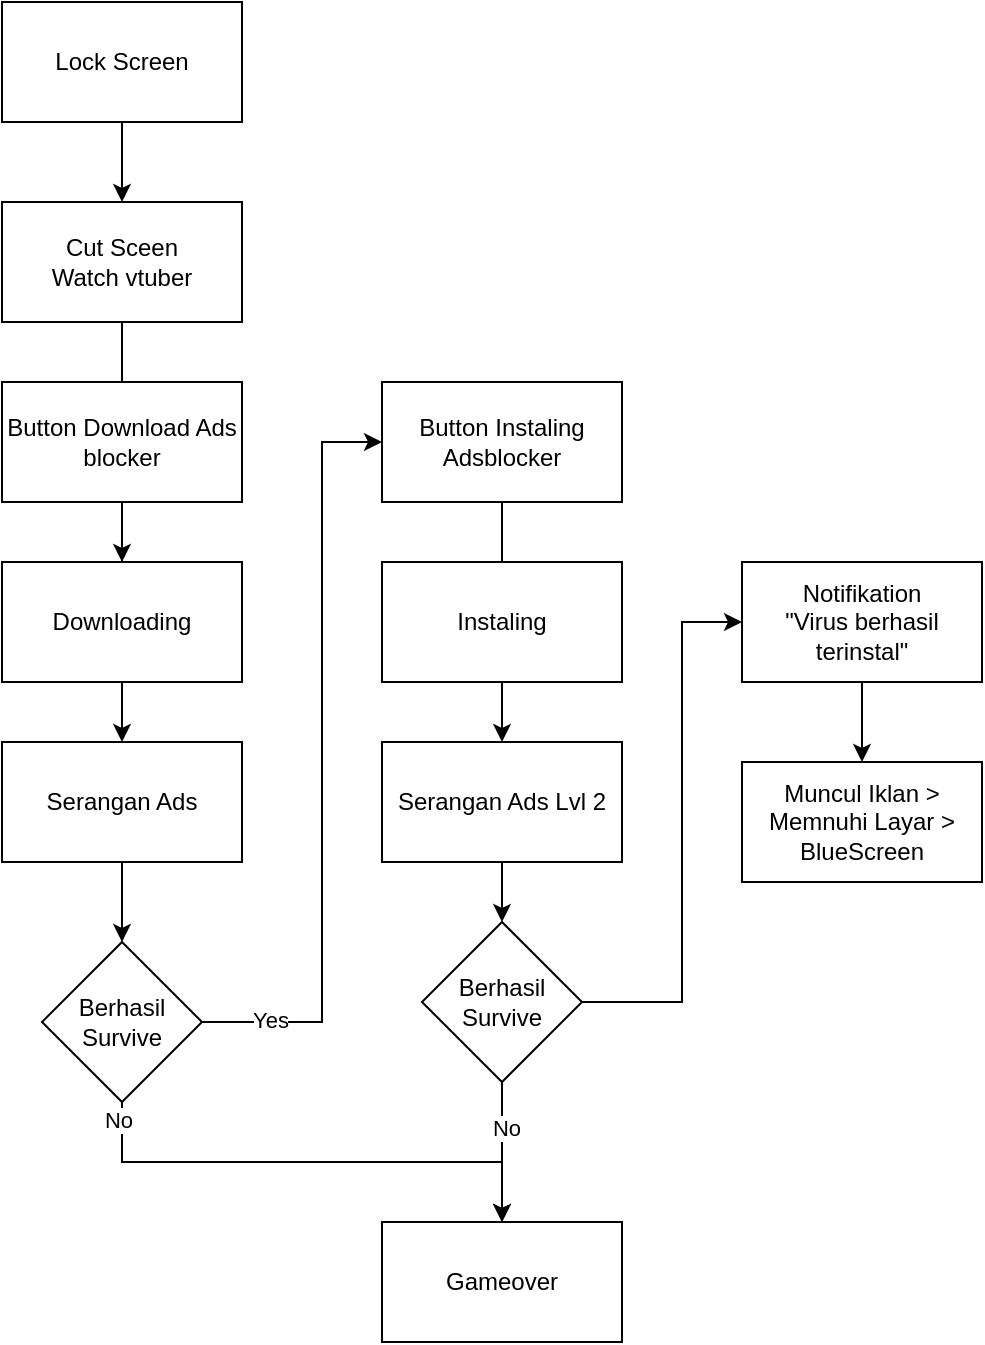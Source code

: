 <mxfile version="23.0.1" type="github">
  <diagram name="Page-1" id="N2ruBHoGZCZA3nB9Yc_V">
    <mxGraphModel dx="1035" dy="522" grid="1" gridSize="10" guides="1" tooltips="1" connect="1" arrows="1" fold="1" page="1" pageScale="1" pageWidth="850" pageHeight="1100" math="0" shadow="0">
      <root>
        <mxCell id="0" />
        <mxCell id="1" parent="0" />
        <mxCell id="HMO_7fgYcS76zNm1WgYr-12" value="" style="edgeStyle=orthogonalEdgeStyle;rounded=0;orthogonalLoop=1;jettySize=auto;html=1;" edge="1" parent="1" source="HMO_7fgYcS76zNm1WgYr-1" target="HMO_7fgYcS76zNm1WgYr-3">
          <mxGeometry relative="1" as="geometry" />
        </mxCell>
        <mxCell id="HMO_7fgYcS76zNm1WgYr-1" value="Lock Screen" style="rounded=0;whiteSpace=wrap;html=1;" vertex="1" parent="1">
          <mxGeometry x="80" y="80" width="120" height="60" as="geometry" />
        </mxCell>
        <mxCell id="HMO_7fgYcS76zNm1WgYr-13" value="" style="edgeStyle=orthogonalEdgeStyle;rounded=0;orthogonalLoop=1;jettySize=auto;html=1;" edge="1" parent="1" source="HMO_7fgYcS76zNm1WgYr-3" target="HMO_7fgYcS76zNm1WgYr-5">
          <mxGeometry relative="1" as="geometry" />
        </mxCell>
        <mxCell id="HMO_7fgYcS76zNm1WgYr-3" value="Cut Sceen&lt;br&gt;Watch vtuber" style="rounded=0;whiteSpace=wrap;html=1;" vertex="1" parent="1">
          <mxGeometry x="80" y="180" width="120" height="60" as="geometry" />
        </mxCell>
        <mxCell id="HMO_7fgYcS76zNm1WgYr-14" value="" style="edgeStyle=orthogonalEdgeStyle;rounded=0;orthogonalLoop=1;jettySize=auto;html=1;" edge="1" parent="1" source="HMO_7fgYcS76zNm1WgYr-4" target="HMO_7fgYcS76zNm1WgYr-7">
          <mxGeometry relative="1" as="geometry" />
        </mxCell>
        <mxCell id="HMO_7fgYcS76zNm1WgYr-4" value="Button Download Ads blocker" style="rounded=0;whiteSpace=wrap;html=1;" vertex="1" parent="1">
          <mxGeometry x="80" y="270" width="120" height="60" as="geometry" />
        </mxCell>
        <mxCell id="HMO_7fgYcS76zNm1WgYr-5" value="Downloading" style="rounded=0;whiteSpace=wrap;html=1;" vertex="1" parent="1">
          <mxGeometry x="80" y="360" width="120" height="60" as="geometry" />
        </mxCell>
        <mxCell id="HMO_7fgYcS76zNm1WgYr-19" value="" style="edgeStyle=orthogonalEdgeStyle;rounded=0;orthogonalLoop=1;jettySize=auto;html=1;" edge="1" parent="1" source="HMO_7fgYcS76zNm1WgYr-7" target="HMO_7fgYcS76zNm1WgYr-15">
          <mxGeometry relative="1" as="geometry" />
        </mxCell>
        <mxCell id="HMO_7fgYcS76zNm1WgYr-7" value="Serangan Ads" style="rounded=0;whiteSpace=wrap;html=1;" vertex="1" parent="1">
          <mxGeometry x="80" y="450" width="120" height="60" as="geometry" />
        </mxCell>
        <mxCell id="HMO_7fgYcS76zNm1WgYr-25" value="" style="edgeStyle=orthogonalEdgeStyle;rounded=0;orthogonalLoop=1;jettySize=auto;html=1;" edge="1" parent="1" source="HMO_7fgYcS76zNm1WgYr-8" target="HMO_7fgYcS76zNm1WgYr-10">
          <mxGeometry relative="1" as="geometry" />
        </mxCell>
        <mxCell id="HMO_7fgYcS76zNm1WgYr-8" value="Button Instaling Adsblocker" style="rounded=0;whiteSpace=wrap;html=1;" vertex="1" parent="1">
          <mxGeometry x="270" y="270" width="120" height="60" as="geometry" />
        </mxCell>
        <mxCell id="HMO_7fgYcS76zNm1WgYr-9" value="Instaling" style="rounded=0;whiteSpace=wrap;html=1;" vertex="1" parent="1">
          <mxGeometry x="270" y="360" width="120" height="60" as="geometry" />
        </mxCell>
        <mxCell id="HMO_7fgYcS76zNm1WgYr-26" value="" style="edgeStyle=orthogonalEdgeStyle;rounded=0;orthogonalLoop=1;jettySize=auto;html=1;" edge="1" parent="1" source="HMO_7fgYcS76zNm1WgYr-10" target="HMO_7fgYcS76zNm1WgYr-16">
          <mxGeometry relative="1" as="geometry" />
        </mxCell>
        <mxCell id="HMO_7fgYcS76zNm1WgYr-10" value="Serangan Ads Lvl 2" style="rounded=0;whiteSpace=wrap;html=1;" vertex="1" parent="1">
          <mxGeometry x="270" y="450" width="120" height="60" as="geometry" />
        </mxCell>
        <mxCell id="HMO_7fgYcS76zNm1WgYr-29" value="" style="edgeStyle=orthogonalEdgeStyle;rounded=0;orthogonalLoop=1;jettySize=auto;html=1;" edge="1" parent="1" source="HMO_7fgYcS76zNm1WgYr-11" target="HMO_7fgYcS76zNm1WgYr-28">
          <mxGeometry relative="1" as="geometry" />
        </mxCell>
        <mxCell id="HMO_7fgYcS76zNm1WgYr-11" value="Notifikation&lt;br&gt;&quot;Virus berhasil terinstal&quot;" style="rounded=0;whiteSpace=wrap;html=1;" vertex="1" parent="1">
          <mxGeometry x="450" y="360" width="120" height="60" as="geometry" />
        </mxCell>
        <mxCell id="HMO_7fgYcS76zNm1WgYr-17" style="edgeStyle=orthogonalEdgeStyle;rounded=0;orthogonalLoop=1;jettySize=auto;html=1;exitX=1;exitY=0.5;exitDx=0;exitDy=0;entryX=0;entryY=0.5;entryDx=0;entryDy=0;" edge="1" parent="1" source="HMO_7fgYcS76zNm1WgYr-15" target="HMO_7fgYcS76zNm1WgYr-8">
          <mxGeometry relative="1" as="geometry">
            <Array as="points">
              <mxPoint x="240" y="590" />
              <mxPoint x="240" y="300" />
            </Array>
          </mxGeometry>
        </mxCell>
        <mxCell id="HMO_7fgYcS76zNm1WgYr-18" value="Yes" style="edgeLabel;html=1;align=center;verticalAlign=middle;resizable=0;points=[];" vertex="1" connectable="0" parent="HMO_7fgYcS76zNm1WgYr-17">
          <mxGeometry x="-0.825" y="1" relative="1" as="geometry">
            <mxPoint as="offset" />
          </mxGeometry>
        </mxCell>
        <mxCell id="HMO_7fgYcS76zNm1WgYr-21" style="edgeStyle=orthogonalEdgeStyle;rounded=0;orthogonalLoop=1;jettySize=auto;html=1;exitX=0.5;exitY=1;exitDx=0;exitDy=0;entryX=0.5;entryY=0;entryDx=0;entryDy=0;" edge="1" parent="1" source="HMO_7fgYcS76zNm1WgYr-15" target="HMO_7fgYcS76zNm1WgYr-20">
          <mxGeometry relative="1" as="geometry" />
        </mxCell>
        <mxCell id="HMO_7fgYcS76zNm1WgYr-24" value="No" style="edgeLabel;html=1;align=center;verticalAlign=middle;resizable=0;points=[];" vertex="1" connectable="0" parent="HMO_7fgYcS76zNm1WgYr-21">
          <mxGeometry x="-0.927" y="-2" relative="1" as="geometry">
            <mxPoint as="offset" />
          </mxGeometry>
        </mxCell>
        <mxCell id="HMO_7fgYcS76zNm1WgYr-15" value="Berhasil Survive&lt;br&gt;" style="rhombus;whiteSpace=wrap;html=1;" vertex="1" parent="1">
          <mxGeometry x="100" y="550" width="80" height="80" as="geometry" />
        </mxCell>
        <mxCell id="HMO_7fgYcS76zNm1WgYr-22" value="" style="edgeStyle=orthogonalEdgeStyle;rounded=0;orthogonalLoop=1;jettySize=auto;html=1;" edge="1" parent="1" source="HMO_7fgYcS76zNm1WgYr-16" target="HMO_7fgYcS76zNm1WgYr-20">
          <mxGeometry relative="1" as="geometry" />
        </mxCell>
        <mxCell id="HMO_7fgYcS76zNm1WgYr-23" value="No" style="edgeLabel;html=1;align=center;verticalAlign=middle;resizable=0;points=[];" vertex="1" connectable="0" parent="HMO_7fgYcS76zNm1WgYr-22">
          <mxGeometry x="-0.351" y="2" relative="1" as="geometry">
            <mxPoint as="offset" />
          </mxGeometry>
        </mxCell>
        <mxCell id="HMO_7fgYcS76zNm1WgYr-27" style="edgeStyle=orthogonalEdgeStyle;rounded=0;orthogonalLoop=1;jettySize=auto;html=1;exitX=1;exitY=0.5;exitDx=0;exitDy=0;entryX=0;entryY=0.5;entryDx=0;entryDy=0;" edge="1" parent="1" source="HMO_7fgYcS76zNm1WgYr-16" target="HMO_7fgYcS76zNm1WgYr-11">
          <mxGeometry relative="1" as="geometry">
            <Array as="points">
              <mxPoint x="420" y="580" />
              <mxPoint x="420" y="390" />
            </Array>
          </mxGeometry>
        </mxCell>
        <mxCell id="HMO_7fgYcS76zNm1WgYr-16" value="Berhasil Survive&lt;br&gt;" style="rhombus;whiteSpace=wrap;html=1;" vertex="1" parent="1">
          <mxGeometry x="290" y="540" width="80" height="80" as="geometry" />
        </mxCell>
        <mxCell id="HMO_7fgYcS76zNm1WgYr-20" value="Gameover" style="rounded=0;whiteSpace=wrap;html=1;" vertex="1" parent="1">
          <mxGeometry x="270" y="690" width="120" height="60" as="geometry" />
        </mxCell>
        <mxCell id="HMO_7fgYcS76zNm1WgYr-28" value="Muncul Iklan &amp;gt; Memnuhi Layar &amp;gt; BlueScreen" style="whiteSpace=wrap;html=1;rounded=0;" vertex="1" parent="1">
          <mxGeometry x="450" y="460" width="120" height="60" as="geometry" />
        </mxCell>
      </root>
    </mxGraphModel>
  </diagram>
</mxfile>
